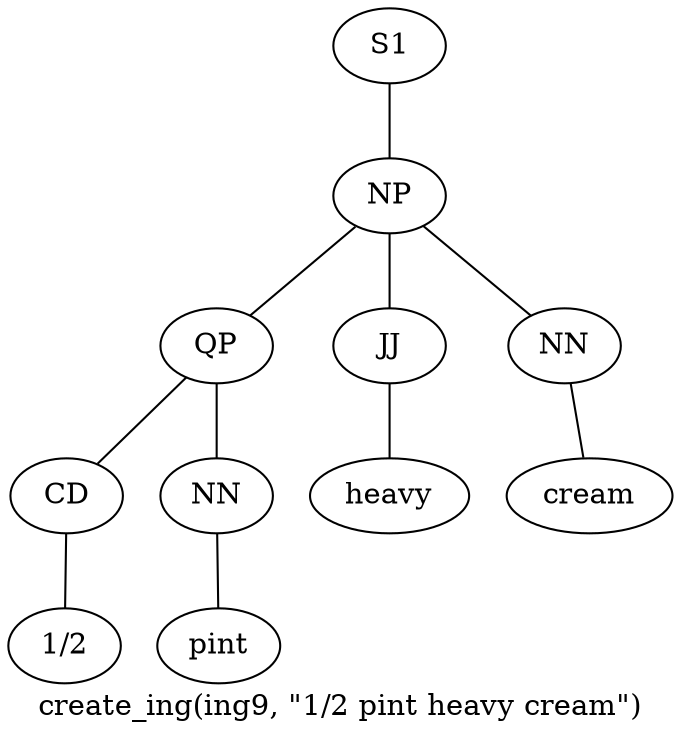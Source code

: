 graph SyntaxGraph {
	label = "create_ing(ing9, \"1/2 pint heavy cream\")";
	Node0 [label="S1"];
	Node1 [label="NP"];
	Node2 [label="QP"];
	Node3 [label="CD"];
	Node4 [label="1/2"];
	Node5 [label="NN"];
	Node6 [label="pint"];
	Node7 [label="JJ"];
	Node8 [label="heavy"];
	Node9 [label="NN"];
	Node10 [label="cream"];

	Node0 -- Node1;
	Node1 -- Node2;
	Node1 -- Node7;
	Node1 -- Node9;
	Node2 -- Node3;
	Node2 -- Node5;
	Node3 -- Node4;
	Node5 -- Node6;
	Node7 -- Node8;
	Node9 -- Node10;
}
